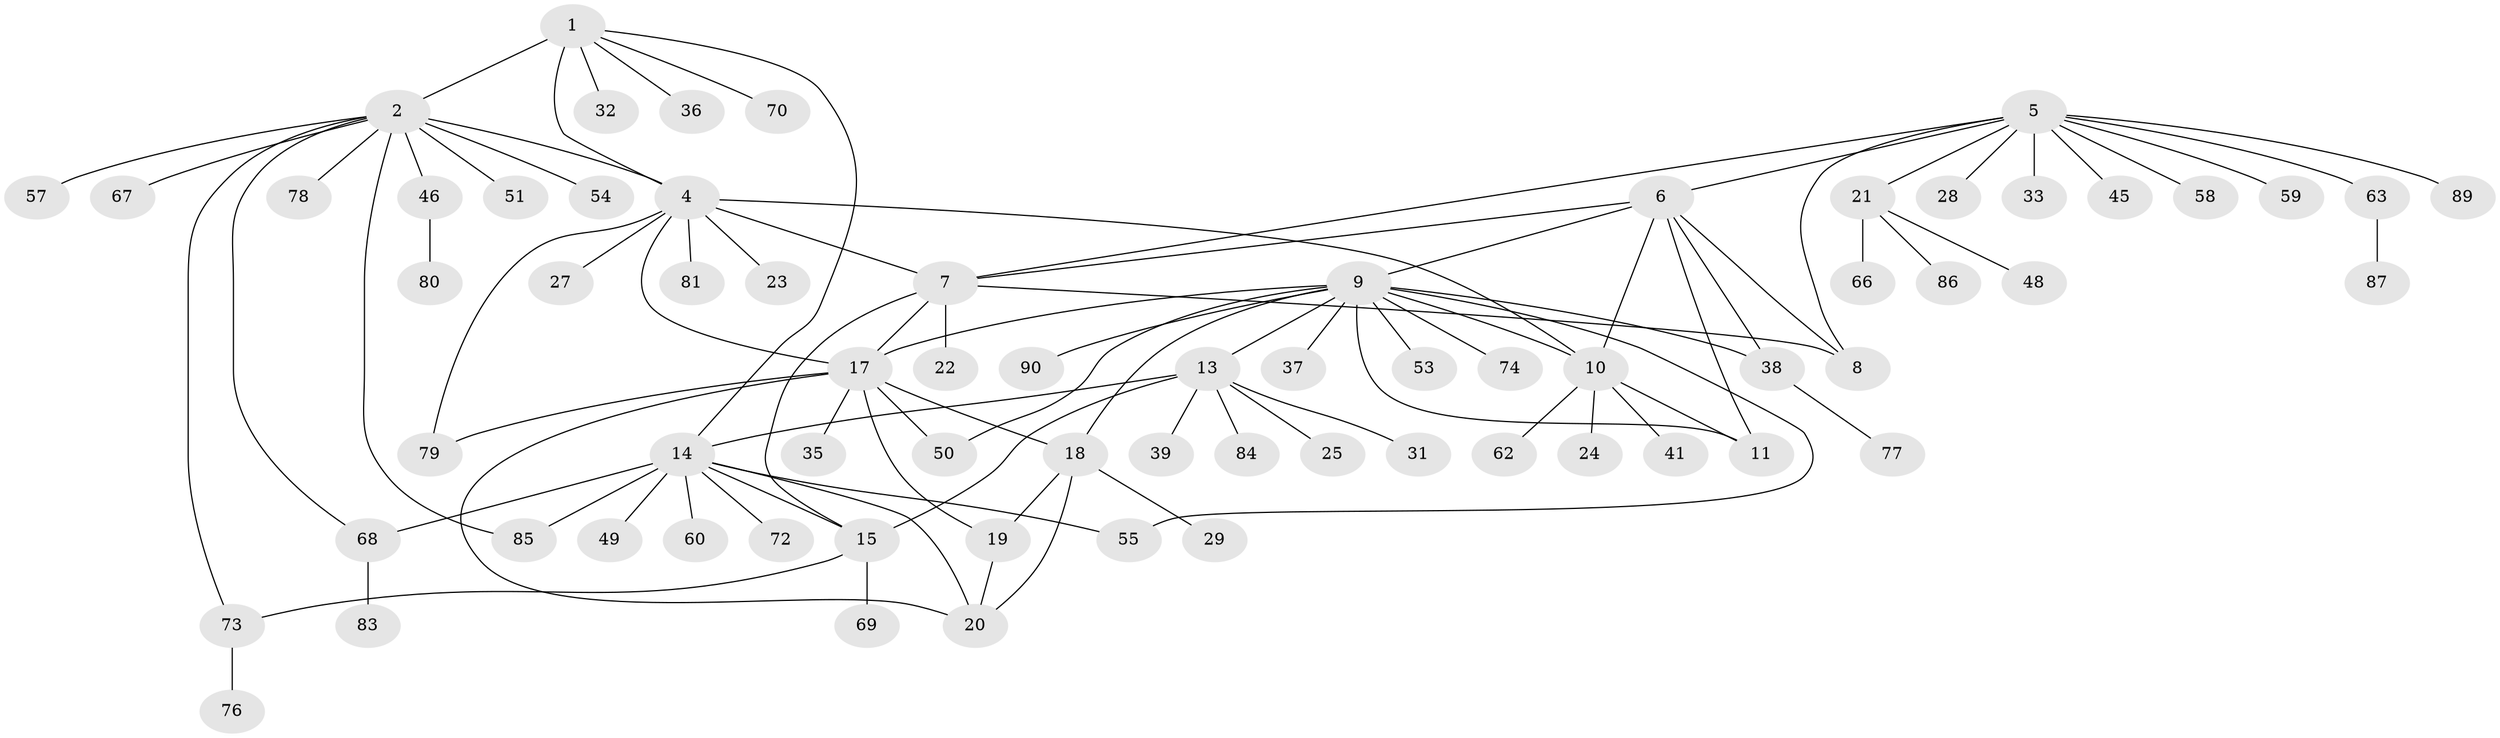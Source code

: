// original degree distribution, {5: 0.06666666666666667, 13: 0.011111111111111112, 11: 0.022222222222222223, 7: 0.011111111111111112, 4: 0.06666666666666667, 14: 0.011111111111111112, 8: 0.011111111111111112, 3: 0.03333333333333333, 9: 0.011111111111111112, 12: 0.011111111111111112, 10: 0.011111111111111112, 1: 0.6, 2: 0.13333333333333333}
// Generated by graph-tools (version 1.1) at 2025/11/02/27/25 16:11:34]
// undirected, 70 vertices, 94 edges
graph export_dot {
graph [start="1"]
  node [color=gray90,style=filled];
  1 [super="+3"];
  2 [super="+44"];
  4 [super="+40"];
  5 [super="+47"];
  6 [super="+12"];
  7;
  8 [super="+42"];
  9 [super="+56"];
  10 [super="+43"];
  11;
  13 [super="+71"];
  14 [super="+65"];
  15 [super="+16"];
  17 [super="+26"];
  18 [super="+30"];
  19 [super="+34"];
  20 [super="+75"];
  21 [super="+52"];
  22;
  23;
  24;
  25;
  27;
  28;
  29;
  31;
  32;
  33;
  35;
  36;
  37;
  38;
  39;
  41;
  45;
  46 [super="+64"];
  48;
  49;
  50 [super="+61"];
  51;
  53;
  54 [super="+88"];
  55;
  57;
  58;
  59;
  60;
  62;
  63;
  66;
  67;
  68;
  69;
  70;
  72;
  73 [super="+82"];
  74;
  76;
  77;
  78;
  79;
  80;
  81;
  83;
  84;
  85;
  86;
  87;
  89;
  90;
  1 -- 2 [weight=2];
  1 -- 4 [weight=2];
  1 -- 32;
  1 -- 70;
  1 -- 36;
  1 -- 14;
  2 -- 4;
  2 -- 46;
  2 -- 51;
  2 -- 54;
  2 -- 57;
  2 -- 67;
  2 -- 68;
  2 -- 73;
  2 -- 78;
  2 -- 85;
  4 -- 7;
  4 -- 10;
  4 -- 17;
  4 -- 23;
  4 -- 27;
  4 -- 79;
  4 -- 81;
  5 -- 6;
  5 -- 7;
  5 -- 8;
  5 -- 21;
  5 -- 28;
  5 -- 33;
  5 -- 45;
  5 -- 58;
  5 -- 59;
  5 -- 89;
  5 -- 63;
  6 -- 7;
  6 -- 8;
  6 -- 38;
  6 -- 9;
  6 -- 10;
  6 -- 11;
  7 -- 8;
  7 -- 15;
  7 -- 17;
  7 -- 22;
  9 -- 10;
  9 -- 11;
  9 -- 13;
  9 -- 17;
  9 -- 37;
  9 -- 38;
  9 -- 50;
  9 -- 53;
  9 -- 55;
  9 -- 74;
  9 -- 90;
  9 -- 18;
  10 -- 11;
  10 -- 24;
  10 -- 41;
  10 -- 62;
  13 -- 14;
  13 -- 15 [weight=2];
  13 -- 25;
  13 -- 31;
  13 -- 39;
  13 -- 84;
  14 -- 15 [weight=2];
  14 -- 20;
  14 -- 49;
  14 -- 55;
  14 -- 60;
  14 -- 68;
  14 -- 72;
  14 -- 85;
  15 -- 73;
  15 -- 69;
  17 -- 18;
  17 -- 19;
  17 -- 20;
  17 -- 35;
  17 -- 79;
  17 -- 50;
  18 -- 19;
  18 -- 20;
  18 -- 29;
  19 -- 20;
  21 -- 48;
  21 -- 86;
  21 -- 66;
  38 -- 77;
  46 -- 80;
  63 -- 87;
  68 -- 83;
  73 -- 76;
}
